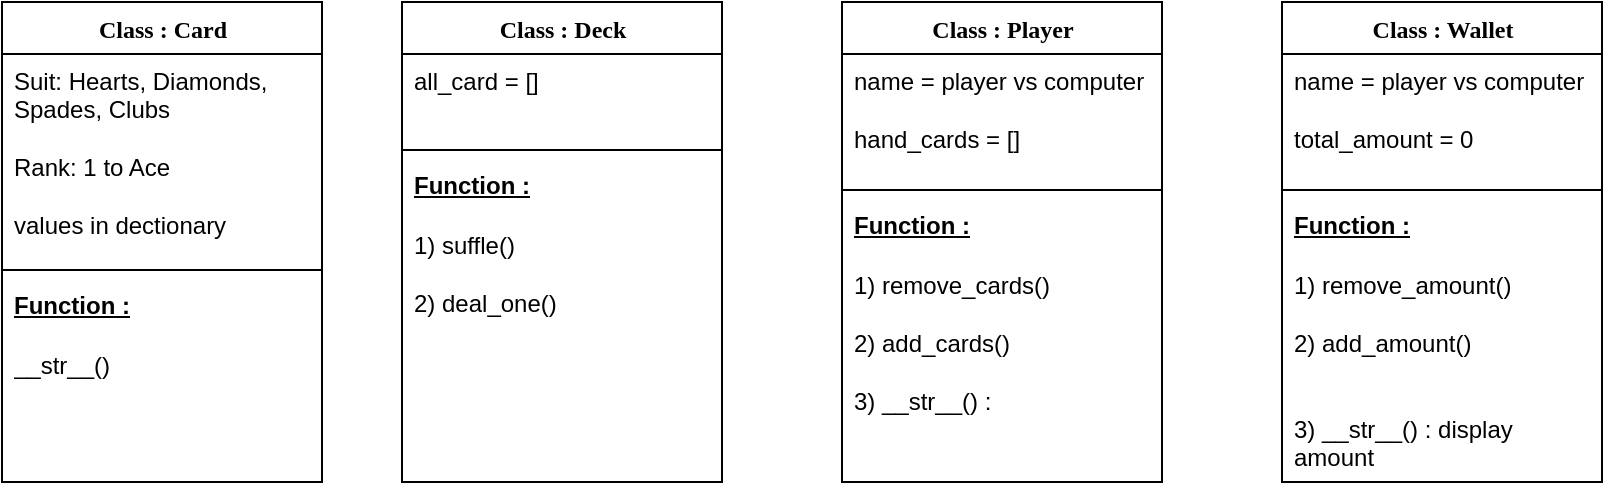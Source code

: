 <mxfile version="15.4.3" type="github">
  <diagram name="Page-1" id="9f46799a-70d6-7492-0946-bef42562c5a5">
    <mxGraphModel dx="1422" dy="791" grid="1" gridSize="10" guides="1" tooltips="1" connect="1" arrows="1" fold="1" page="1" pageScale="1" pageWidth="1100" pageHeight="850" background="none" math="0" shadow="0">
      <root>
        <mxCell id="0" />
        <mxCell id="1" parent="0" />
        <mxCell id="78961159f06e98e8-17" value="Class : Card" style="swimlane;html=1;fontStyle=1;align=center;verticalAlign=top;childLayout=stackLayout;horizontal=1;startSize=26;horizontalStack=0;resizeParent=1;resizeLast=0;collapsible=1;marginBottom=0;swimlaneFillColor=#ffffff;rounded=0;shadow=0;comic=0;labelBackgroundColor=none;strokeWidth=1;fillColor=none;fontFamily=Verdana;fontSize=12" parent="1" vertex="1">
          <mxGeometry x="90" y="80" width="160" height="240" as="geometry" />
        </mxCell>
        <mxCell id="78961159f06e98e8-25" value="&lt;div&gt;Suit: Hearts, Diamonds, Spades, Clubs&lt;/div&gt;&lt;div&gt;&lt;br&gt;&lt;/div&gt;&lt;div&gt;&lt;div&gt;Rank: 1 to Ace&lt;/div&gt;&lt;div&gt;&lt;br&gt;&lt;/div&gt;&lt;div&gt;values in dectionary&lt;/div&gt;&lt;/div&gt;&lt;div&gt;&lt;br&gt;&lt;/div&gt;" style="text;html=1;strokeColor=none;fillColor=none;align=left;verticalAlign=top;spacingLeft=4;spacingRight=4;whiteSpace=wrap;overflow=hidden;rotatable=0;points=[[0,0.5],[1,0.5]];portConstraint=eastwest;" parent="78961159f06e98e8-17" vertex="1">
          <mxGeometry y="26" width="160" height="104" as="geometry" />
        </mxCell>
        <mxCell id="78961159f06e98e8-19" value="" style="line;html=1;strokeWidth=1;fillColor=none;align=left;verticalAlign=middle;spacingTop=-1;spacingLeft=3;spacingRight=3;rotatable=0;labelPosition=right;points=[];portConstraint=eastwest;" parent="78961159f06e98e8-17" vertex="1">
          <mxGeometry y="130" width="160" height="8" as="geometry" />
        </mxCell>
        <mxCell id="gJPgndxmWEzZyCtYl-hv-18" value="Function :" style="text;html=1;strokeColor=none;fillColor=none;align=left;verticalAlign=top;spacingLeft=4;spacingRight=4;whiteSpace=wrap;overflow=hidden;rotatable=0;points=[[0,0.5],[1,0.5]];portConstraint=eastwest;fontStyle=5" vertex="1" parent="78961159f06e98e8-17">
          <mxGeometry y="138" width="160" height="30" as="geometry" />
        </mxCell>
        <mxCell id="78961159f06e98e8-20" value="&lt;div&gt;__str__() &lt;br&gt;&lt;/div&gt;&lt;div&gt;&lt;br&gt;&lt;/div&gt;&lt;div&gt;&lt;br&gt;&lt;/div&gt;" style="text;html=1;strokeColor=none;fillColor=none;align=left;verticalAlign=top;spacingLeft=4;spacingRight=4;whiteSpace=wrap;overflow=hidden;rotatable=0;points=[[0,0.5],[1,0.5]];portConstraint=eastwest;" parent="78961159f06e98e8-17" vertex="1">
          <mxGeometry y="168" width="160" height="52" as="geometry" />
        </mxCell>
        <mxCell id="gJPgndxmWEzZyCtYl-hv-28" value="Class : Deck" style="swimlane;html=1;fontStyle=1;align=center;verticalAlign=top;childLayout=stackLayout;horizontal=1;startSize=26;horizontalStack=0;resizeParent=1;resizeLast=0;collapsible=1;marginBottom=0;swimlaneFillColor=#ffffff;rounded=0;shadow=0;comic=0;labelBackgroundColor=none;strokeWidth=1;fillColor=none;fontFamily=Verdana;fontSize=12" vertex="1" parent="1">
          <mxGeometry x="290" y="80" width="160" height="240" as="geometry" />
        </mxCell>
        <mxCell id="gJPgndxmWEzZyCtYl-hv-29" value="&lt;div&gt;all_card = []&lt;/div&gt;&lt;div&gt;&lt;br&gt;&lt;/div&gt;" style="text;html=1;strokeColor=none;fillColor=none;align=left;verticalAlign=top;spacingLeft=4;spacingRight=4;whiteSpace=wrap;overflow=hidden;rotatable=0;points=[[0,0.5],[1,0.5]];portConstraint=eastwest;" vertex="1" parent="gJPgndxmWEzZyCtYl-hv-28">
          <mxGeometry y="26" width="160" height="44" as="geometry" />
        </mxCell>
        <mxCell id="gJPgndxmWEzZyCtYl-hv-32" value="" style="line;html=1;strokeWidth=1;fillColor=none;align=left;verticalAlign=middle;spacingTop=-1;spacingLeft=3;spacingRight=3;rotatable=0;labelPosition=right;points=[];portConstraint=eastwest;" vertex="1" parent="gJPgndxmWEzZyCtYl-hv-28">
          <mxGeometry y="70" width="160" height="8" as="geometry" />
        </mxCell>
        <mxCell id="gJPgndxmWEzZyCtYl-hv-33" value="Function :" style="text;html=1;strokeColor=none;fillColor=none;align=left;verticalAlign=top;spacingLeft=4;spacingRight=4;whiteSpace=wrap;overflow=hidden;rotatable=0;points=[[0,0.5],[1,0.5]];portConstraint=eastwest;fontStyle=5" vertex="1" parent="gJPgndxmWEzZyCtYl-hv-28">
          <mxGeometry y="78" width="160" height="30" as="geometry" />
        </mxCell>
        <mxCell id="gJPgndxmWEzZyCtYl-hv-34" value="&lt;div&gt;1) suffle()&lt;/div&gt;&lt;div&gt;&lt;br&gt;&lt;/div&gt;&lt;div&gt;2) deal_one()&lt;br&gt;&lt;/div&gt;" style="text;html=1;strokeColor=none;fillColor=none;align=left;verticalAlign=top;spacingLeft=4;spacingRight=4;whiteSpace=wrap;overflow=hidden;rotatable=0;points=[[0,0.5],[1,0.5]];portConstraint=eastwest;" vertex="1" parent="gJPgndxmWEzZyCtYl-hv-28">
          <mxGeometry y="108" width="160" height="52" as="geometry" />
        </mxCell>
        <mxCell id="gJPgndxmWEzZyCtYl-hv-35" value="Class : Player" style="swimlane;html=1;fontStyle=1;align=center;verticalAlign=top;childLayout=stackLayout;horizontal=1;startSize=26;horizontalStack=0;resizeParent=1;resizeLast=0;collapsible=1;marginBottom=0;swimlaneFillColor=#ffffff;rounded=0;shadow=0;comic=0;labelBackgroundColor=none;strokeWidth=1;fillColor=none;fontFamily=Verdana;fontSize=12" vertex="1" parent="1">
          <mxGeometry x="510" y="80" width="160" height="240" as="geometry" />
        </mxCell>
        <mxCell id="gJPgndxmWEzZyCtYl-hv-36" value="&lt;div&gt;name = player vs computer&lt;br&gt;&lt;/div&gt;&lt;div&gt;&lt;br&gt;&lt;/div&gt;&lt;div&gt;hand_cards = []&lt;/div&gt;&lt;div&gt;&lt;br&gt;&lt;/div&gt;" style="text;html=1;strokeColor=none;fillColor=none;align=left;verticalAlign=top;spacingLeft=4;spacingRight=4;whiteSpace=wrap;overflow=hidden;rotatable=0;points=[[0,0.5],[1,0.5]];portConstraint=eastwest;" vertex="1" parent="gJPgndxmWEzZyCtYl-hv-35">
          <mxGeometry y="26" width="160" height="64" as="geometry" />
        </mxCell>
        <mxCell id="gJPgndxmWEzZyCtYl-hv-37" value="" style="line;html=1;strokeWidth=1;fillColor=none;align=left;verticalAlign=middle;spacingTop=-1;spacingLeft=3;spacingRight=3;rotatable=0;labelPosition=right;points=[];portConstraint=eastwest;" vertex="1" parent="gJPgndxmWEzZyCtYl-hv-35">
          <mxGeometry y="90" width="160" height="8" as="geometry" />
        </mxCell>
        <mxCell id="gJPgndxmWEzZyCtYl-hv-38" value="Function :" style="text;html=1;strokeColor=none;fillColor=none;align=left;verticalAlign=top;spacingLeft=4;spacingRight=4;whiteSpace=wrap;overflow=hidden;rotatable=0;points=[[0,0.5],[1,0.5]];portConstraint=eastwest;fontStyle=5" vertex="1" parent="gJPgndxmWEzZyCtYl-hv-35">
          <mxGeometry y="98" width="160" height="30" as="geometry" />
        </mxCell>
        <mxCell id="gJPgndxmWEzZyCtYl-hv-39" value="&lt;div&gt;1) remove_cards()&lt;br&gt;&lt;/div&gt;&lt;div&gt;&lt;br&gt;&lt;/div&gt;&lt;div&gt;2) add_cards()&lt;/div&gt;&lt;div&gt;&lt;br&gt;&lt;/div&gt;&lt;div&gt;3) __str__() :&lt;br&gt;&lt;/div&gt;" style="text;html=1;strokeColor=none;fillColor=none;align=left;verticalAlign=top;spacingLeft=4;spacingRight=4;whiteSpace=wrap;overflow=hidden;rotatable=0;points=[[0,0.5],[1,0.5]];portConstraint=eastwest;" vertex="1" parent="gJPgndxmWEzZyCtYl-hv-35">
          <mxGeometry y="128" width="160" height="112" as="geometry" />
        </mxCell>
        <mxCell id="gJPgndxmWEzZyCtYl-hv-40" value="Class : Wallet" style="swimlane;html=1;fontStyle=1;align=center;verticalAlign=top;childLayout=stackLayout;horizontal=1;startSize=26;horizontalStack=0;resizeParent=1;resizeLast=0;collapsible=1;marginBottom=0;swimlaneFillColor=#ffffff;rounded=0;shadow=0;comic=0;labelBackgroundColor=none;strokeWidth=1;fillColor=none;fontFamily=Verdana;fontSize=12" vertex="1" parent="1">
          <mxGeometry x="730" y="80" width="160" height="240" as="geometry" />
        </mxCell>
        <mxCell id="gJPgndxmWEzZyCtYl-hv-41" value="&lt;div&gt;name = player vs computer&lt;br&gt;&lt;/div&gt;&lt;div&gt;&lt;br&gt;&lt;/div&gt;&lt;div&gt;total_amount = 0&lt;br&gt;&lt;/div&gt;&lt;div&gt;&lt;br&gt;&lt;/div&gt;" style="text;html=1;strokeColor=none;fillColor=none;align=left;verticalAlign=top;spacingLeft=4;spacingRight=4;whiteSpace=wrap;overflow=hidden;rotatable=0;points=[[0,0.5],[1,0.5]];portConstraint=eastwest;" vertex="1" parent="gJPgndxmWEzZyCtYl-hv-40">
          <mxGeometry y="26" width="160" height="64" as="geometry" />
        </mxCell>
        <mxCell id="gJPgndxmWEzZyCtYl-hv-42" value="" style="line;html=1;strokeWidth=1;fillColor=none;align=left;verticalAlign=middle;spacingTop=-1;spacingLeft=3;spacingRight=3;rotatable=0;labelPosition=right;points=[];portConstraint=eastwest;" vertex="1" parent="gJPgndxmWEzZyCtYl-hv-40">
          <mxGeometry y="90" width="160" height="8" as="geometry" />
        </mxCell>
        <mxCell id="gJPgndxmWEzZyCtYl-hv-43" value="Function :" style="text;html=1;strokeColor=none;fillColor=none;align=left;verticalAlign=top;spacingLeft=4;spacingRight=4;whiteSpace=wrap;overflow=hidden;rotatable=0;points=[[0,0.5],[1,0.5]];portConstraint=eastwest;fontStyle=5" vertex="1" parent="gJPgndxmWEzZyCtYl-hv-40">
          <mxGeometry y="98" width="160" height="30" as="geometry" />
        </mxCell>
        <mxCell id="gJPgndxmWEzZyCtYl-hv-44" value="&lt;div&gt;1) remove_amount()&lt;br&gt;&lt;/div&gt;&lt;div&gt;&lt;br&gt;&lt;/div&gt;&lt;div&gt;2) add_amount()&lt;/div&gt;&lt;div&gt;&lt;br&gt;&lt;/div&gt;&lt;div&gt;&lt;br&gt;&lt;/div&gt;&lt;div&gt;3) __str__() : display amount&lt;br&gt;&lt;/div&gt;" style="text;html=1;strokeColor=none;fillColor=none;align=left;verticalAlign=top;spacingLeft=4;spacingRight=4;whiteSpace=wrap;overflow=hidden;rotatable=0;points=[[0,0.5],[1,0.5]];portConstraint=eastwest;" vertex="1" parent="gJPgndxmWEzZyCtYl-hv-40">
          <mxGeometry y="128" width="160" height="112" as="geometry" />
        </mxCell>
      </root>
    </mxGraphModel>
  </diagram>
</mxfile>
